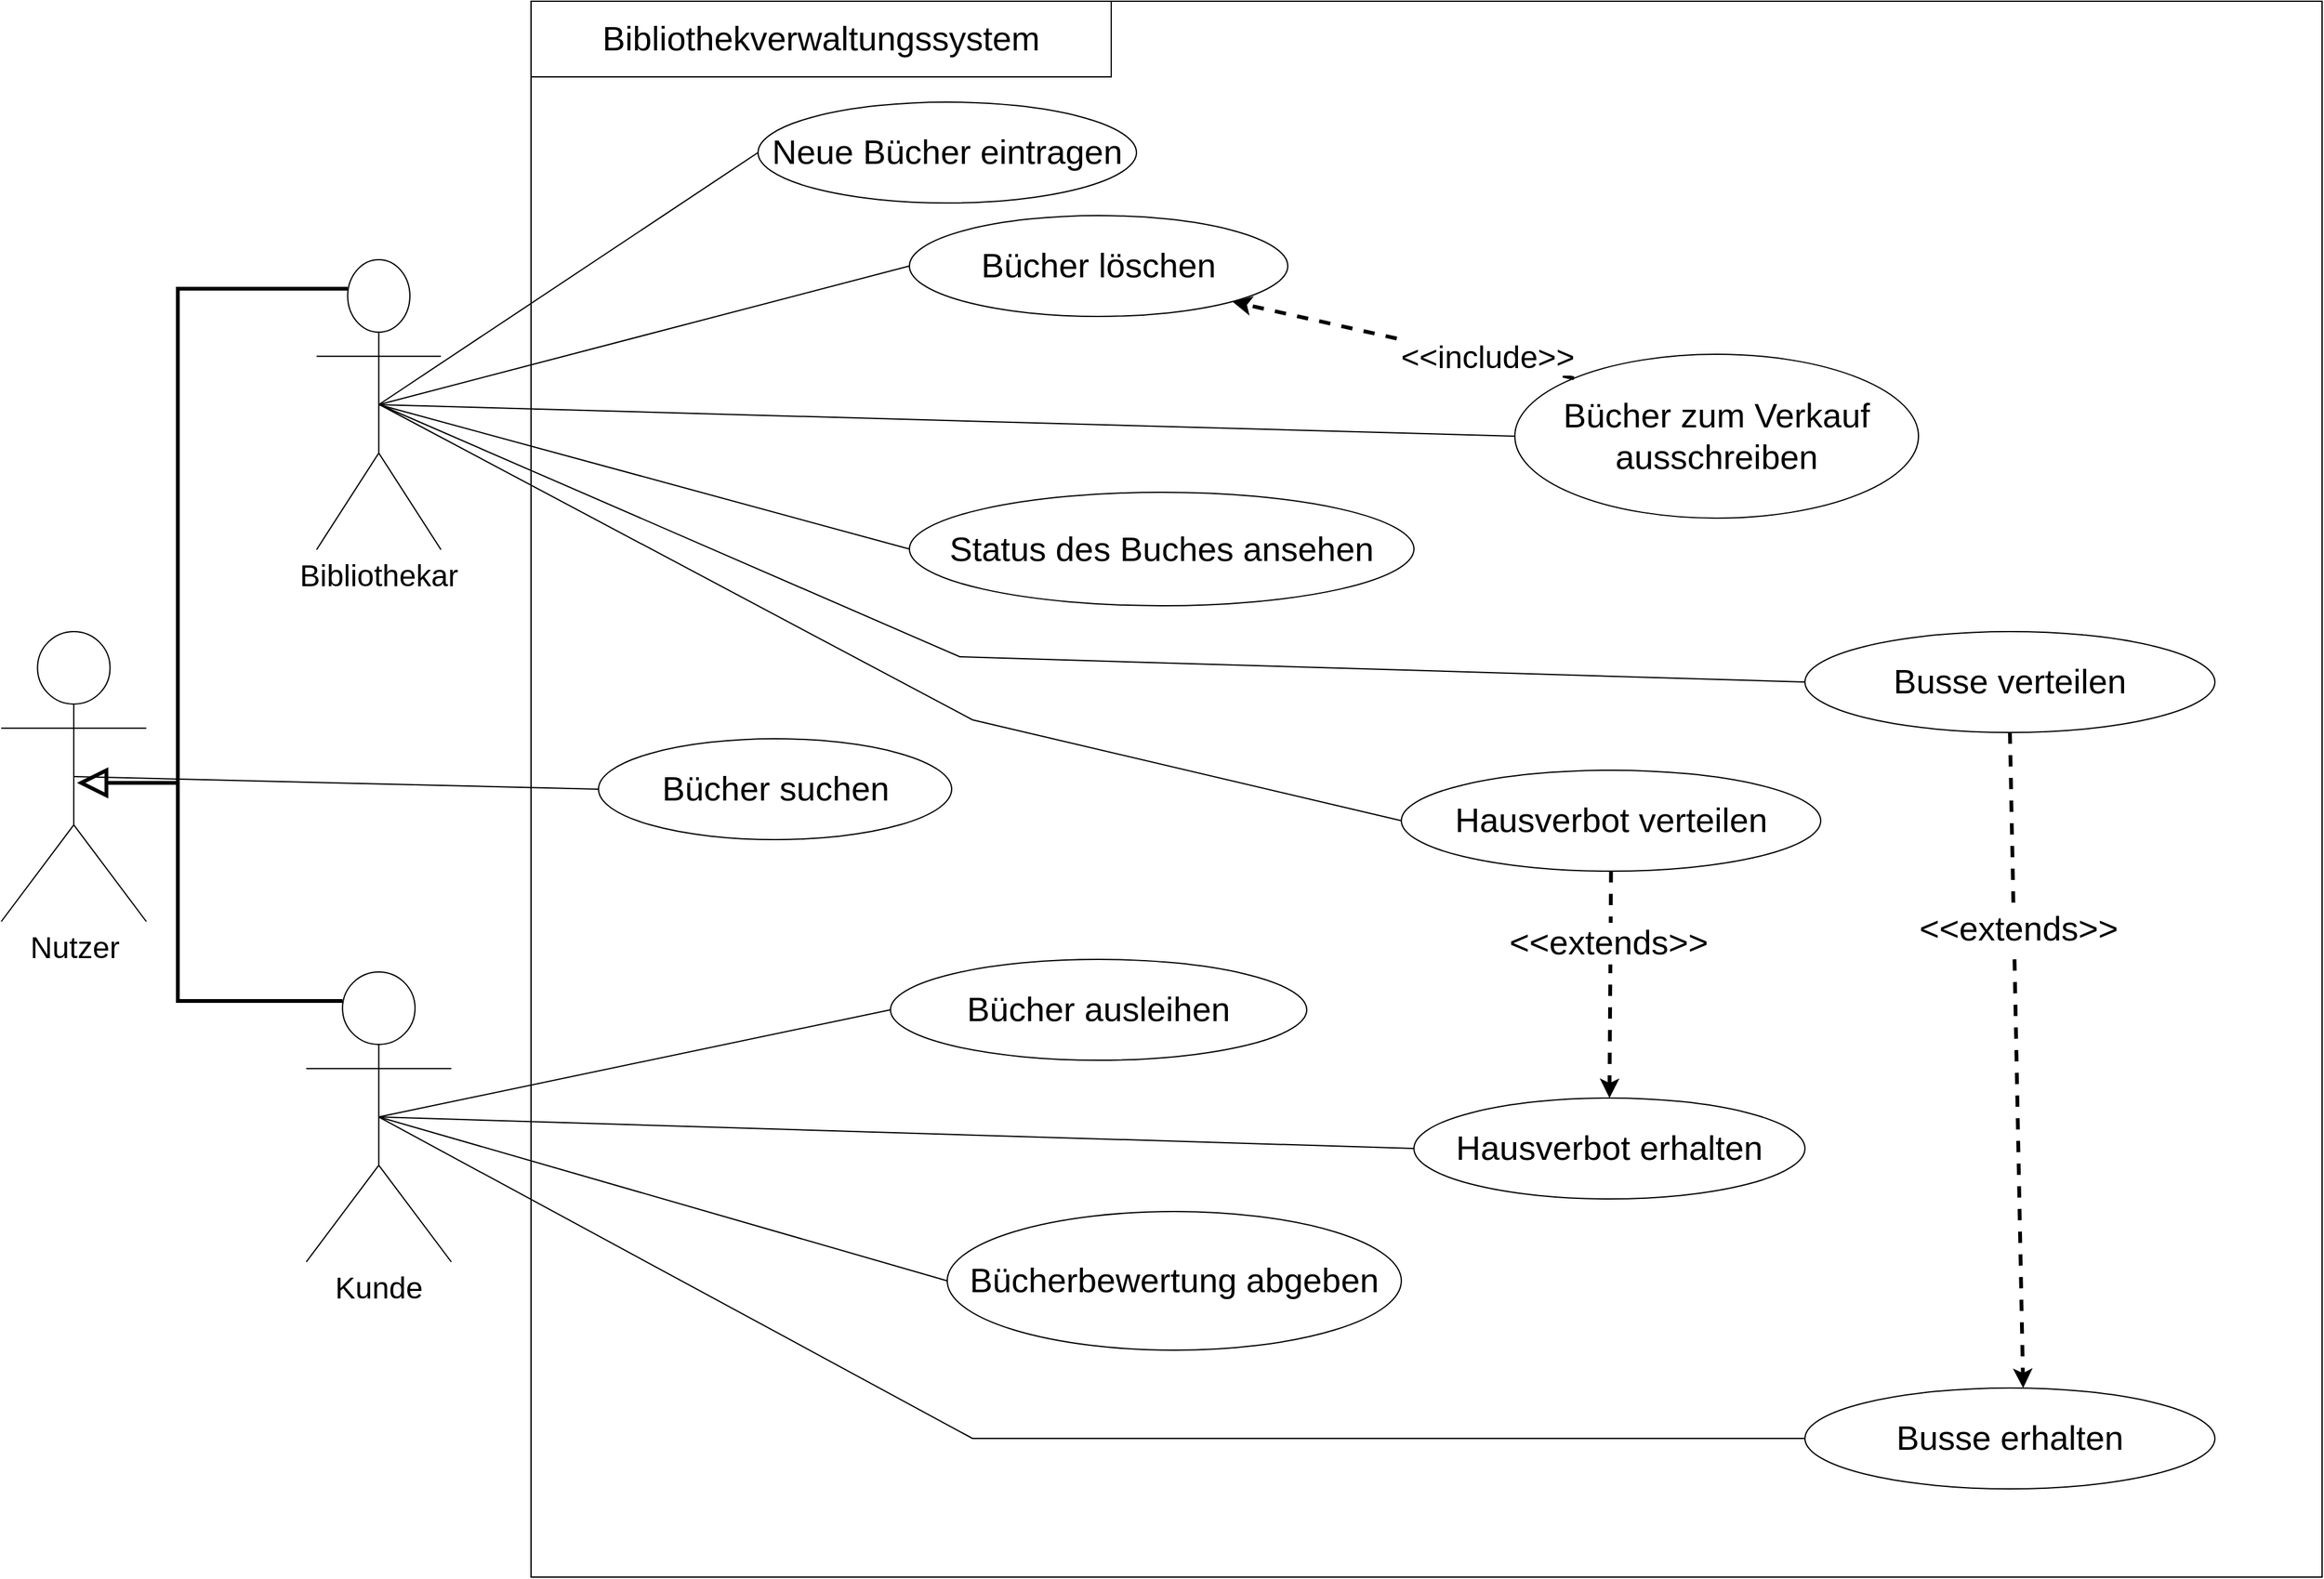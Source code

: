<mxfile version="17.3.0" type="device"><diagram name="Page-1" id="b5b7bab2-c9e2-2cf4-8b2a-24fd1a2a6d21"><mxGraphModel dx="3412" dy="1323" grid="1" gridSize="10" guides="1" tooltips="1" connect="1" arrows="1" fold="1" page="1" pageScale="1" pageWidth="827" pageHeight="1169" background="none" math="0" shadow="0"><root><mxCell id="0"/><mxCell id="1" parent="0"/><mxCell id="lIo1QymgEqnqLuGFxdje-1" value="" style="rounded=0;whiteSpace=wrap;html=1;" parent="1" vertex="1"><mxGeometry x="360" y="150" width="1420" height="1250" as="geometry"/></mxCell><mxCell id="lIo1QymgEqnqLuGFxdje-2" value="&lt;font style=&quot;font-size: 24px&quot;&gt;Bibliothekar&lt;/font&gt;" style="shape=umlActor;verticalLabelPosition=bottom;verticalAlign=top;html=1;outlineConnect=0;aspect=fixed;" parent="1" vertex="1"><mxGeometry x="190" y="355" width="98.6" height="230" as="geometry"/></mxCell><mxCell id="lIo1QymgEqnqLuGFxdje-3" value="&lt;font style=&quot;font-size: 24px&quot;&gt;Kunde&lt;/font&gt;" style="shape=umlActor;verticalLabelPosition=bottom;verticalAlign=top;html=1;outlineConnect=0;fontSize=20;aspect=fixed;" parent="1" vertex="1"><mxGeometry x="181.8" y="920" width="115" height="230" as="geometry"/></mxCell><mxCell id="lIo1QymgEqnqLuGFxdje-4" value="&lt;font style=&quot;font-size: 27px&quot;&gt;Bibliothekverwaltungssystem&lt;/font&gt;" style="rounded=0;whiteSpace=wrap;html=1;fontSize=24;" parent="1" vertex="1"><mxGeometry x="360" y="150" width="460" height="60" as="geometry"/></mxCell><mxCell id="lIo1QymgEqnqLuGFxdje-6" value="Bücher suchen" style="ellipse;whiteSpace=wrap;html=1;fontSize=27;" parent="1" vertex="1"><mxGeometry x="413.5" y="735" width="280" height="80" as="geometry"/></mxCell><mxCell id="lIo1QymgEqnqLuGFxdje-8" value="Status des Buches ansehen" style="ellipse;whiteSpace=wrap;html=1;fontSize=27;" parent="1" vertex="1"><mxGeometry x="660" y="539.5" width="400" height="90" as="geometry"/></mxCell><mxCell id="lIo1QymgEqnqLuGFxdje-9" value="Neue Bücher eintragen" style="ellipse;whiteSpace=wrap;html=1;fontSize=27;" parent="1" vertex="1"><mxGeometry x="540" y="230" width="300" height="80" as="geometry"/></mxCell><mxCell id="lIo1QymgEqnqLuGFxdje-10" value="Bücher löschen" style="ellipse;whiteSpace=wrap;html=1;fontSize=27;" parent="1" vertex="1"><mxGeometry x="660" y="320" width="300" height="80" as="geometry"/></mxCell><mxCell id="lIo1QymgEqnqLuGFxdje-11" value="Bücher zum Verkauf ausschreiben" style="ellipse;whiteSpace=wrap;html=1;fontSize=27;" parent="1" vertex="1"><mxGeometry x="1140" y="430" width="320" height="130" as="geometry"/></mxCell><mxCell id="lIo1QymgEqnqLuGFxdje-12" value="Bücher ausleihen" style="ellipse;whiteSpace=wrap;html=1;fontSize=27;" parent="1" vertex="1"><mxGeometry x="645" y="910" width="330" height="80" as="geometry"/></mxCell><mxCell id="lIo1QymgEqnqLuGFxdje-13" value="Busse verteilen" style="ellipse;whiteSpace=wrap;html=1;fontSize=27;" parent="1" vertex="1"><mxGeometry x="1370" y="650" width="325" height="80" as="geometry"/></mxCell><mxCell id="lIo1QymgEqnqLuGFxdje-14" value="Bücherbewertung abgeben" style="ellipse;whiteSpace=wrap;html=1;fontSize=27;" parent="1" vertex="1"><mxGeometry x="690" y="1110" width="360" height="110" as="geometry"/></mxCell><mxCell id="lIo1QymgEqnqLuGFxdje-15" value="Hausverbot erhalten" style="ellipse;whiteSpace=wrap;html=1;fontSize=27;" parent="1" vertex="1"><mxGeometry x="1060" y="1020" width="310" height="80" as="geometry"/></mxCell><mxCell id="lIo1QymgEqnqLuGFxdje-16" value="Hausverbot verteilen" style="ellipse;whiteSpace=wrap;html=1;fontSize=27;" parent="1" vertex="1"><mxGeometry x="1050" y="760" width="332.5" height="80" as="geometry"/></mxCell><mxCell id="lIo1QymgEqnqLuGFxdje-17" value="Busse erhalten" style="ellipse;whiteSpace=wrap;html=1;fontSize=27;" parent="1" vertex="1"><mxGeometry x="1370" y="1250" width="325" height="80" as="geometry"/></mxCell><mxCell id="lIo1QymgEqnqLuGFxdje-19" value="" style="endArrow=none;html=1;rounded=0;fontSize=27;entryX=0;entryY=0.5;entryDx=0;entryDy=0;exitX=0.5;exitY=0.5;exitDx=0;exitDy=0;exitPerimeter=0;" parent="1" source="lIo1QymgEqnqLuGFxdje-2" target="lIo1QymgEqnqLuGFxdje-9" edge="1"><mxGeometry width="50" height="50" relative="1" as="geometry"><mxPoint x="360" y="810" as="sourcePoint"/><mxPoint x="410" y="760" as="targetPoint"/></mxGeometry></mxCell><mxCell id="lIo1QymgEqnqLuGFxdje-20" value="" style="endArrow=none;html=1;rounded=0;fontSize=27;entryX=0;entryY=0.5;entryDx=0;entryDy=0;exitX=0.5;exitY=0.5;exitDx=0;exitDy=0;exitPerimeter=0;" parent="1" source="lIo1QymgEqnqLuGFxdje-2" target="lIo1QymgEqnqLuGFxdje-10" edge="1"><mxGeometry width="50" height="50" relative="1" as="geometry"><mxPoint x="360" y="810" as="sourcePoint"/><mxPoint x="410" y="760" as="targetPoint"/></mxGeometry></mxCell><mxCell id="lIo1QymgEqnqLuGFxdje-21" value="" style="endArrow=none;html=1;rounded=0;fontSize=27;entryX=0;entryY=0.5;entryDx=0;entryDy=0;exitX=0.5;exitY=0.5;exitDx=0;exitDy=0;exitPerimeter=0;" parent="1" source="lIo1QymgEqnqLuGFxdje-2" target="lIo1QymgEqnqLuGFxdje-8" edge="1"><mxGeometry width="50" height="50" relative="1" as="geometry"><mxPoint x="360" y="810" as="sourcePoint"/><mxPoint x="410" y="760" as="targetPoint"/></mxGeometry></mxCell><mxCell id="lIo1QymgEqnqLuGFxdje-22" value="" style="endArrow=none;html=1;rounded=0;fontSize=27;entryX=0;entryY=0.5;entryDx=0;entryDy=0;exitX=0.5;exitY=0.5;exitDx=0;exitDy=0;exitPerimeter=0;" parent="1" source="lIo1QymgEqnqLuGFxdje-2" target="lIo1QymgEqnqLuGFxdje-11" edge="1"><mxGeometry width="50" height="50" relative="1" as="geometry"><mxPoint x="750" y="810" as="sourcePoint"/><mxPoint x="800" y="760" as="targetPoint"/></mxGeometry></mxCell><mxCell id="lIo1QymgEqnqLuGFxdje-24" value="" style="endArrow=none;html=1;rounded=0;fontSize=27;entryX=0;entryY=0.5;entryDx=0;entryDy=0;exitX=0.5;exitY=0.5;exitDx=0;exitDy=0;exitPerimeter=0;" parent="1" source="lIo1QymgEqnqLuGFxdje-3" target="lIo1QymgEqnqLuGFxdje-12" edge="1"><mxGeometry width="50" height="50" relative="1" as="geometry"><mxPoint x="760" y="1010" as="sourcePoint"/><mxPoint x="810" y="960" as="targetPoint"/></mxGeometry></mxCell><mxCell id="lIo1QymgEqnqLuGFxdje-25" value="" style="endArrow=none;html=1;rounded=0;fontSize=27;exitX=0.5;exitY=0.5;exitDx=0;exitDy=0;exitPerimeter=0;entryX=0;entryY=0.5;entryDx=0;entryDy=0;" parent="1" source="lIo1QymgEqnqLuGFxdje-3" target="lIo1QymgEqnqLuGFxdje-14" edge="1"><mxGeometry width="50" height="50" relative="1" as="geometry"><mxPoint x="760" y="1010" as="sourcePoint"/><mxPoint x="810" y="960" as="targetPoint"/></mxGeometry></mxCell><mxCell id="lIo1QymgEqnqLuGFxdje-27" value="" style="endArrow=none;html=1;rounded=0;fontSize=27;entryX=0;entryY=0.5;entryDx=0;entryDy=0;" parent="1" target="lIo1QymgEqnqLuGFxdje-13" edge="1"><mxGeometry width="50" height="50" relative="1" as="geometry"><mxPoint x="240" y="470" as="sourcePoint"/><mxPoint x="1200" y="690" as="targetPoint"/><Array as="points"><mxPoint x="700" y="670"/></Array></mxGeometry></mxCell><mxCell id="lIo1QymgEqnqLuGFxdje-28" value="" style="endArrow=none;html=1;rounded=0;fontSize=27;entryX=0;entryY=0.5;entryDx=0;entryDy=0;" parent="1" target="lIo1QymgEqnqLuGFxdje-16" edge="1"><mxGeometry width="50" height="50" relative="1" as="geometry"><mxPoint x="240" y="470" as="sourcePoint"/><mxPoint x="1110" y="860" as="targetPoint"/><Array as="points"><mxPoint x="710" y="720"/></Array></mxGeometry></mxCell><mxCell id="lIo1QymgEqnqLuGFxdje-30" value="" style="endArrow=classic;html=1;rounded=0;fontSize=27;exitX=0.5;exitY=1;exitDx=0;exitDy=0;entryX=0.5;entryY=0;entryDx=0;entryDy=0;dashed=1;strokeWidth=3;" parent="1" source="lIo1QymgEqnqLuGFxdje-16" target="lIo1QymgEqnqLuGFxdje-15" edge="1"><mxGeometry width="50" height="50" relative="1" as="geometry"><mxPoint x="1060" y="910" as="sourcePoint"/><mxPoint x="1110" y="860" as="targetPoint"/></mxGeometry></mxCell><mxCell id="lIo1QymgEqnqLuGFxdje-33" value="&amp;lt;&amp;lt;extends&amp;gt;&amp;gt;" style="edgeLabel;html=1;align=center;verticalAlign=middle;resizable=0;points=[];fontSize=27;" parent="lIo1QymgEqnqLuGFxdje-30" vertex="1" connectable="0"><mxGeometry x="-0.379" y="-2" relative="1" as="geometry"><mxPoint y="1" as="offset"/></mxGeometry></mxCell><mxCell id="lIo1QymgEqnqLuGFxdje-31" value="" style="endArrow=classic;html=1;rounded=0;fontSize=27;exitX=0.5;exitY=1;exitDx=0;exitDy=0;dashed=1;strokeWidth=3;" parent="1" source="lIo1QymgEqnqLuGFxdje-13" edge="1"><mxGeometry width="50" height="50" relative="1" as="geometry"><mxPoint x="1226.25" y="850" as="sourcePoint"/><mxPoint x="1543" y="1250" as="targetPoint"/><Array as="points"/></mxGeometry></mxCell><mxCell id="lIo1QymgEqnqLuGFxdje-32" value="&amp;lt;&amp;lt;extends&amp;gt;&amp;gt;" style="edgeLabel;html=1;align=center;verticalAlign=middle;resizable=0;points=[];fontSize=27;" parent="lIo1QymgEqnqLuGFxdje-31" vertex="1" connectable="0"><mxGeometry x="-0.4" y="3" relative="1" as="geometry"><mxPoint as="offset"/></mxGeometry></mxCell><mxCell id="lIo1QymgEqnqLuGFxdje-34" value="" style="endArrow=none;html=1;rounded=0;fontSize=27;strokeWidth=3;exitX=0.5;exitY=0.5;exitDx=0;exitDy=0;exitPerimeter=0;entryX=0.5;entryY=1;entryDx=0;entryDy=0;strokeColor=none;" parent="1" source="lIo1QymgEqnqLuGFxdje-3" target="lIo1QymgEqnqLuGFxdje-15" edge="1"><mxGeometry width="50" height="50" relative="1" as="geometry"><mxPoint x="1060" y="1070" as="sourcePoint"/><mxPoint x="1110" y="1020" as="targetPoint"/></mxGeometry></mxCell><mxCell id="lIo1QymgEqnqLuGFxdje-35" value="" style="endArrow=none;html=1;rounded=0;fontSize=27;strokeWidth=1;exitX=0.5;exitY=0.5;exitDx=0;exitDy=0;exitPerimeter=0;entryX=0;entryY=0.5;entryDx=0;entryDy=0;" parent="1" source="lIo1QymgEqnqLuGFxdje-3" target="lIo1QymgEqnqLuGFxdje-15" edge="1"><mxGeometry width="50" height="50" relative="1" as="geometry"><mxPoint x="1060" y="1070" as="sourcePoint"/><mxPoint x="1110" y="1020" as="targetPoint"/></mxGeometry></mxCell><mxCell id="lIo1QymgEqnqLuGFxdje-36" value="" style="endArrow=none;html=1;rounded=0;fontSize=27;strokeWidth=1;exitX=0.5;exitY=0.5;exitDx=0;exitDy=0;exitPerimeter=0;entryX=0;entryY=0.5;entryDx=0;entryDy=0;" parent="1" source="lIo1QymgEqnqLuGFxdje-3" target="lIo1QymgEqnqLuGFxdje-17" edge="1"><mxGeometry width="50" height="50" relative="1" as="geometry"><mxPoint x="1060" y="1070" as="sourcePoint"/><mxPoint x="1110" y="1020" as="targetPoint"/><Array as="points"><mxPoint x="710" y="1290"/></Array></mxGeometry></mxCell><mxCell id="lIo1QymgEqnqLuGFxdje-38" value="&lt;span style=&quot;font-size: 24px&quot;&gt;Nutzer&lt;/span&gt;" style="shape=umlActor;verticalLabelPosition=bottom;verticalAlign=top;html=1;outlineConnect=0;fontSize=20;aspect=fixed;" parent="1" vertex="1"><mxGeometry x="-60" y="650" width="115" height="230" as="geometry"/></mxCell><mxCell id="lIo1QymgEqnqLuGFxdje-40" value="" style="endArrow=none;html=1;rounded=0;fontSize=27;strokeWidth=3;endFill=0;entryX=0.25;entryY=0.1;entryDx=0;entryDy=0;entryPerimeter=0;endSize=17;startArrow=block;startFill=0;startSize=17;" parent="1" target="lIo1QymgEqnqLuGFxdje-2" edge="1"><mxGeometry width="50" height="50" relative="1" as="geometry"><mxPoint y="770" as="sourcePoint"/><mxPoint x="990" y="760" as="targetPoint"/><Array as="points"><mxPoint x="80" y="770"/><mxPoint x="80" y="378"/></Array></mxGeometry></mxCell><mxCell id="lIo1QymgEqnqLuGFxdje-41" value="" style="endArrow=none;html=1;rounded=0;fontSize=27;strokeWidth=3;endFill=0;entryX=0.25;entryY=0.1;entryDx=0;entryDy=0;entryPerimeter=0;endSize=17;" parent="1" target="lIo1QymgEqnqLuGFxdje-3" edge="1"><mxGeometry width="50" height="50" relative="1" as="geometry"><mxPoint x="30" y="770" as="sourcePoint"/><mxPoint x="224.65" y="388" as="targetPoint"/><Array as="points"><mxPoint x="80" y="770"/><mxPoint x="80" y="943"/></Array></mxGeometry></mxCell><mxCell id="lIo1QymgEqnqLuGFxdje-43" value="" style="endArrow=none;html=1;rounded=0;fontSize=27;endSize=17;strokeWidth=1;entryX=0;entryY=0.5;entryDx=0;entryDy=0;exitX=0.5;exitY=0.5;exitDx=0;exitDy=0;exitPerimeter=0;" parent="1" source="lIo1QymgEqnqLuGFxdje-38" target="lIo1QymgEqnqLuGFxdje-6" edge="1"><mxGeometry width="50" height="50" relative="1" as="geometry"><mxPoint x="810" y="700" as="sourcePoint"/><mxPoint x="860" y="650" as="targetPoint"/></mxGeometry></mxCell><mxCell id="VNyJTx7yK2fvinDRIotY-1" value="" style="endArrow=classic;html=1;rounded=0;exitX=0;exitY=0;exitDx=0;exitDy=0;entryX=1;entryY=1;entryDx=0;entryDy=0;dashed=1;strokeWidth=3;" parent="1" source="lIo1QymgEqnqLuGFxdje-11" target="lIo1QymgEqnqLuGFxdje-10" edge="1"><mxGeometry width="50" height="50" relative="1" as="geometry"><mxPoint x="860" y="430" as="sourcePoint"/><mxPoint x="910" y="380" as="targetPoint"/></mxGeometry></mxCell><mxCell id="VNyJTx7yK2fvinDRIotY-2" value="&lt;font style=&quot;font-size: 25px;&quot;&gt;&amp;lt;&amp;lt;include&amp;gt;&amp;gt;&lt;/font&gt;" style="edgeLabel;html=1;align=center;verticalAlign=middle;resizable=0;points=[];fontSize=25;" parent="VNyJTx7yK2fvinDRIotY-1" vertex="1" connectable="0"><mxGeometry x="-0.496" y="-3" relative="1" as="geometry"><mxPoint x="-1" as="offset"/></mxGeometry></mxCell></root></mxGraphModel></diagram></mxfile>